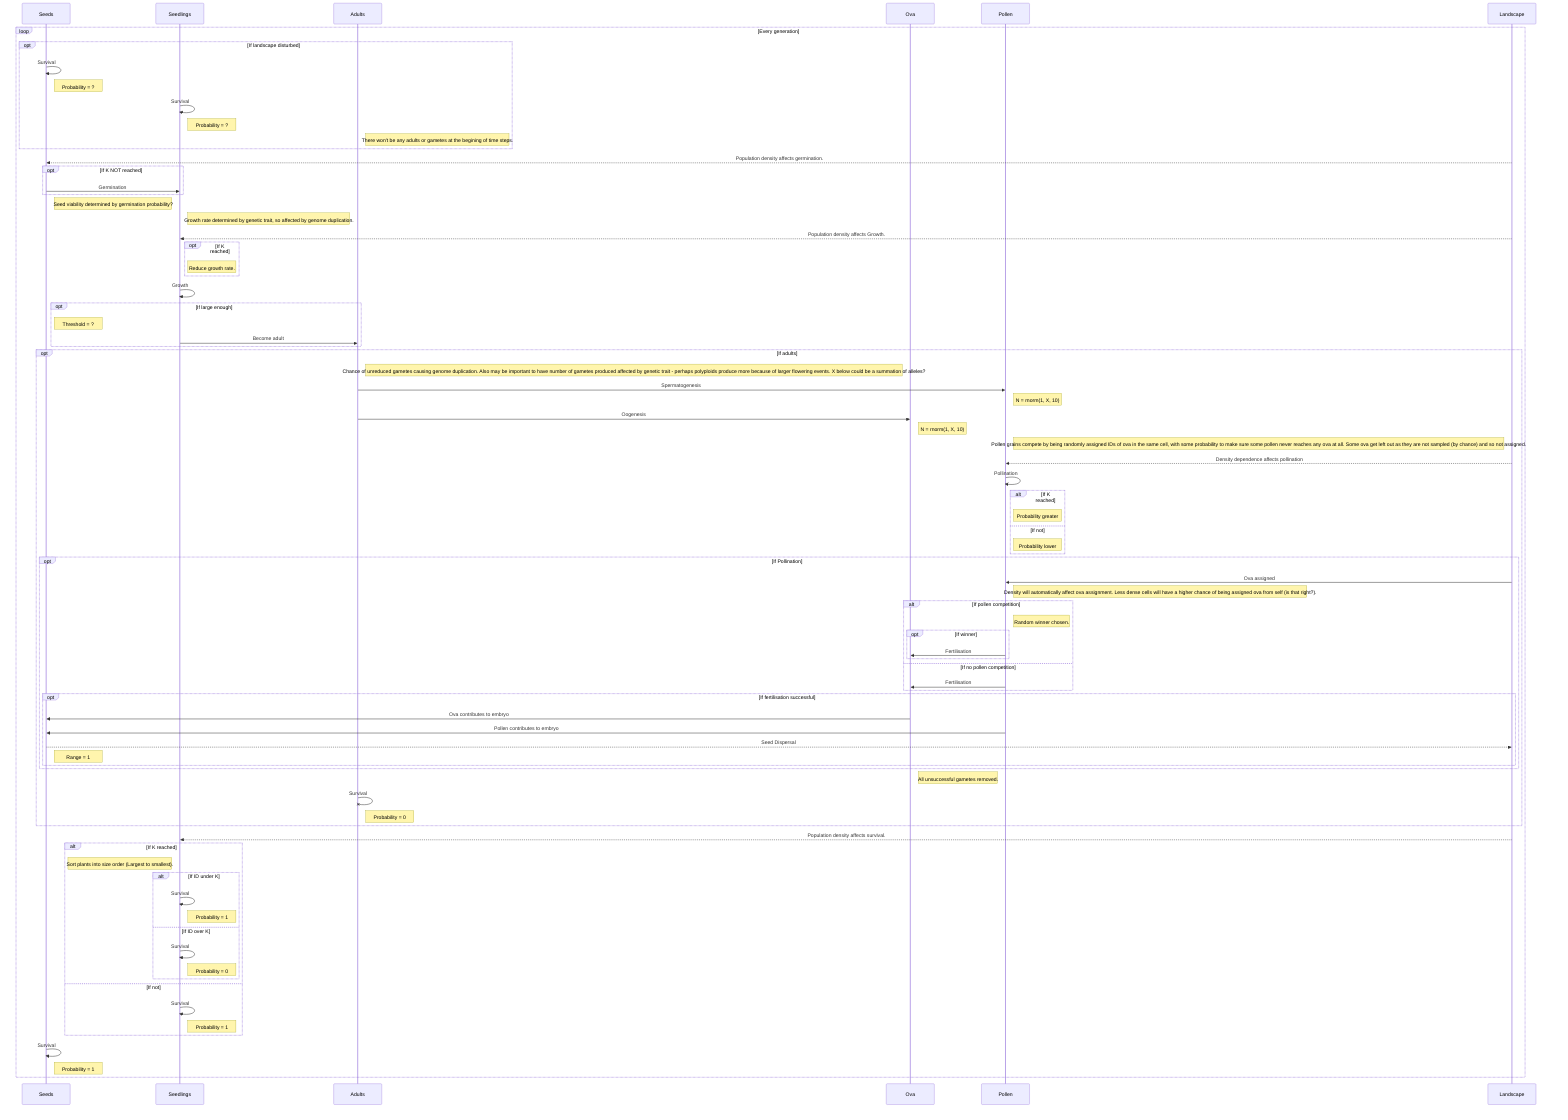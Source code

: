 sequenceDiagram
  participant 0 as Seeds
  participant 1 as Seedlings
  participant 2 as Adults
  participant F as Ova
  participant M as Pollen
  participant L as Landscape
  loop Every generation
    #L->>L: Disturbance
    opt If landscape disturbed
      0->>0: Survival
      Note right of 0: Probability = ?
      1->>1: Survival
      Note right of 1: Probability = ?
      Note right of 2: There won't be any adults or gametes at the begining of time steps.
    end
    L-->>0: Population density affects germination.
    opt If K NOT reached
      0->>1: Germination
    end
    Note right of 0: Seed viability determined by germination probability?
    Note right of 1: Growth rate determined by genetic trait, so affected by genome duplication.
    L-->>1: Population density affects Growth.
    opt If K reached
      Note right of 1: Reduce growth rate.
    end
    1->>1: Growth
    opt If large enough
      Note right of 0: Threshold = ?
      1->>2: Become adult
    end
    opt If adults
      Note right of 2: Chance of unreduced gametes causing genome duplication. Also may be important to have number of gametes produced affected by genetic trait - perhaps polyploids produce more because of larger flowering events. X below could be a summation of alleles?
      2->>M: Spermatogenesis
      Note right of M: N = rnorm(1, X, 10)
      2->>F: Oogenesis
      Note right of F: N = rnorm(1, X, 10)
      Note right of M: Pollen grains compete by being randomly assigned IDs of ova in the same cell, with some probability to make sure some pollen never reaches any ova at all. Some ova get left out as they are not sampled (by chance) and so not assigned.
      L-->>M: Density dependence affects pollination
      M->>M: Pollination
      alt If K reached
        Note right of M: Probability greater
      else If not
        Note right of M: Probability lower
      end
      opt If Pollination
        L->>M: Ova assigned
        Note right of M: Density will automatically affect ova assignment. Less dense cells will have a higher chance of being assigned ova from self (is that right?).
        alt If pollen competition
          Note right of M: Random winner chosen.
          opt If winner
            M->>F: Fertilisation
          end
        else If no pollen competition
          M->>F: Fertilisation
        end
        opt If fertilisation successful
          F->>0: Ova contributes to embryo
          M->>0: Pollen contributes to embryo
          0-->>L: Seed Dispersal
          Note right of 0: Range = 1
        end
      end
      Note right of F: All unsuccessful gametes removed.
      2-x2: Survival
      Note right of 2: Probability = 0
    end
    L-->>1: Population density affects survival.
    alt If K reached
      Note left of 1: Sort plants into size order (Largest to smallest).
      alt If ID under K
        1->>1: Survival
        Note right of 1: Probability = 1
      else If ID over K
        1->>1: Survival
        Note right of 1: Probability = 0
      end
    else If not
      1->>1: Survival
      Note right of 1: Probability = 1
    end
    0->>0: Survival
    Note right of 0: Probability = 1
  end